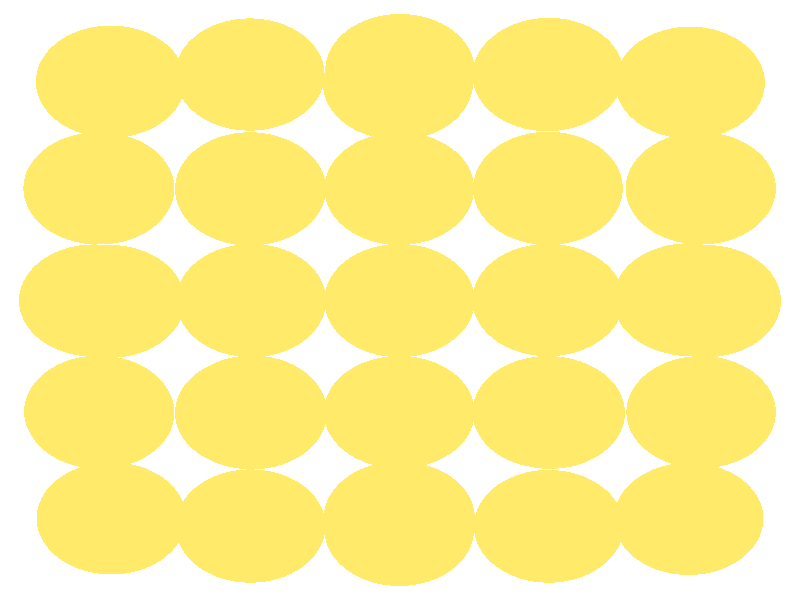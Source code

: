 #include "colors.inc"
#include "finish.inc"

global_settings {assumed_gamma 1 max_trace_level 6}
background {color White}
camera {orthographic
  right -10.92*x up 10.91*y
  direction 1.00*z
  location <0,0,50.00> look_at <0,0,0>}
light_source {<  2.00,   3.00,  40.00> color White
  area_light <0.70, 0, 0>, <0, 0.70, 0>, 3, 3
  adaptive 1 jitter}

#declare simple = finish {phong 0.7}
#declare pale = finish {ambient .5 diffuse .85 roughness .001 specular 0.200 }
#declare intermediate = finish {ambient 0.3 diffuse 0.6 specular 0.10 roughness 0.04 }
#declare vmd = finish {ambient .0 diffuse .65 phong 0.1 phong_size 40. specular 0.500 }
#declare jmol = finish {ambient .2 diffuse .6 specular 1 roughness .001 metallic}
#declare ase2 = finish {ambient 0.05 brilliance 3 diffuse 0.6 metallic specular 0.70 roughness 0.04 reflection 0.15}
#declare ase3 = finish {ambient .15 brilliance 2 diffuse .6 metallic specular 1. roughness .001 reflection .0}
#declare glass = finish {ambient .05 diffuse .3 specular 1. roughness .001}
#declare Rcell = 0.050;
#declare Rbond = 0.100;

#macro atom(LOC, R, COL, FIN)
  sphere{LOC, R texture{pigment{COL} finish{FIN}}}
#end
#macro constrain(LOC, R, COL, FIN)
union{torus{R, Rcell rotate 45*z texture{pigment{COL} finish{FIN}}}
      torus{R, Rcell rotate -45*z texture{pigment{COL} finish{FIN}}}
      translate LOC}
#end

atom(< -2.05,  -2.05,  -8.28>, 1.02, rgb <1.00, 0.82, 0.14>, ase3) // #0 
atom(< -2.04,  -4.12,  -6.20>, 1.02, rgb <1.00, 0.82, 0.14>, ase3) // #1 
atom(< -4.10,  -2.05,  -6.20>, 1.02, rgb <1.00, 0.82, 0.14>, ase3) // #2 
atom(< -3.94,  -3.97,  -4.16>, 1.02, rgb <1.00, 0.82, 0.14>, ase3) // #3 
atom(< -2.02,  -2.03,  -4.17>, 1.02, rgb <1.00, 0.82, 0.14>, ase3) // #4 
atom(< -2.04,  -4.10,  -2.12>, 1.02, rgb <1.00, 0.82, 0.14>, ase3) // #5 
atom(< -4.11,  -2.03,  -2.13>, 1.02, rgb <1.00, 0.82, 0.14>, ase3) // #6 
atom(< -2.02,  -2.06,  -0.06>, 1.02, rgb <1.00, 0.82, 0.14>, ase3) // #7 
atom(< -3.96,  -0.03,  -8.11>, 1.02, rgb <1.00, 0.82, 0.14>, ase3) // #8 
atom(< -2.05,   2.01,  -8.29>, 1.02, rgb <1.00, 0.82, 0.14>, ase3) // #9 
atom(< -2.03,  -0.00,  -6.19>, 1.02, rgb <1.00, 0.82, 0.14>, ase3) // #10 
atom(< -4.10,   2.03,  -6.20>, 1.02, rgb <1.00, 0.82, 0.14>, ase3) // #11 
atom(< -4.18,  -0.01,  -4.17>, 1.02, rgb <1.00, 0.82, 0.14>, ase3) // #12 
atom(< -2.03,   2.02,  -4.17>, 1.02, rgb <1.00, 0.82, 0.14>, ase3) // #13 
atom(< -2.03,  -0.02,  -2.13>, 1.02, rgb <1.00, 0.82, 0.14>, ase3) // #14 
atom(< -4.12,   2.03,  -2.13>, 1.02, rgb <1.00, 0.82, 0.14>, ase3) // #15 
atom(< -3.96,  -0.02,  -0.23>, 1.02, rgb <1.00, 0.82, 0.14>, ase3) // #16 
atom(< -2.05,   2.03,  -0.07>, 1.02, rgb <1.00, 0.82, 0.14>, ase3) // #17 
atom(< -2.05,   4.10,  -6.23>, 1.02, rgb <1.00, 0.82, 0.14>, ase3) // #18 
atom(< -3.95,   3.97,  -4.18>, 1.02, rgb <1.00, 0.82, 0.14>, ase3) // #19 
atom(< -2.05,   4.10,  -2.14>, 1.02, rgb <1.00, 0.82, 0.14>, ase3) // #20 
atom(< -0.02,  -3.96,  -8.13>, 1.02, rgb <1.00, 0.82, 0.14>, ase3) // #21 
atom(<  2.05,  -2.05,  -8.27>, 1.02, rgb <1.00, 0.82, 0.14>, ase3) // #22 
atom(<  2.03,  -4.12,  -6.21>, 1.02, rgb <1.00, 0.82, 0.14>, ase3) // #23 
atom(<  0.00,  -2.04,  -6.21>, 1.02, rgb <1.00, 0.82, 0.14>, ase3) // #24 
atom(< -0.01,  -4.18,  -4.17>, 1.02, rgb <1.00, 0.82, 0.14>, ase3) // #25 
atom(<  2.02,  -2.04,  -4.18>, 1.02, rgb <1.00, 0.82, 0.14>, ase3) // #26 
atom(<  2.03,  -4.11,  -2.13>, 1.02, rgb <1.00, 0.82, 0.14>, ase3) // #27 
atom(< -0.02,  -2.04,  -2.13>, 1.02, rgb <1.00, 0.82, 0.14>, ase3) // #28 
atom(<  0.00,  -3.96,  -0.22>, 1.02, rgb <1.00, 0.82, 0.14>, ase3) // #29 
atom(<  2.01,  -2.04,  -0.05>, 1.02, rgb <1.00, 0.82, 0.14>, ase3) // #30 
atom(< -0.01,  -0.02,  -8.35>, 1.02, rgb <1.00, 0.82, 0.14>, ase3) // #31 
atom(<  2.02,   2.02,  -8.30>, 1.02, rgb <1.00, 0.82, 0.14>, ase3) // #32 
atom(<  2.03,   0.00,  -6.21>, 1.02, rgb <1.00, 0.82, 0.14>, ase3) // #33 
atom(< -0.01,   2.02,  -6.22>, 1.02, rgb <1.00, 0.82, 0.14>, ase3) // #34 
atom(<  0.00,  -0.01,  -4.17>, 1.02, rgb <1.00, 0.82, 0.14>, ase3) // #35 
atom(<  2.02,   2.03,  -4.17>, 1.02, rgb <1.00, 0.82, 0.14>, ase3) // #36 
atom(<  2.01,  -0.00,  -2.15>, 1.02, rgb <1.00, 0.82, 0.14>, ase3) // #37 
atom(< -0.01,   2.03,  -2.14>, 1.02, rgb <1.00, 0.82, 0.14>, ase3) // #38 
atom(< -0.01,   0.00,   0.00>, 1.02, rgb <1.00, 0.82, 0.14>, ase3) // #39 
atom(<  2.02,   2.04,  -0.07>, 1.02, rgb <1.00, 0.82, 0.14>, ase3) // #40 
atom(< -0.03,   3.93,  -8.14>, 1.02, rgb <1.00, 0.82, 0.14>, ase3) // #41 
atom(<  2.01,   4.09,  -6.23>, 1.02, rgb <1.00, 0.82, 0.14>, ase3) // #42 
atom(<  0.00,   4.18,  -4.17>, 1.02, rgb <1.00, 0.82, 0.14>, ase3) // #43 
atom(<  2.03,   4.11,  -2.15>, 1.02, rgb <1.00, 0.82, 0.14>, ase3) // #44 
atom(< -0.02,   3.97,  -0.24>, 1.02, rgb <1.00, 0.82, 0.14>, ase3) // #45 
atom(<  4.11,  -2.04,  -6.20>, 1.02, rgb <1.00, 0.82, 0.14>, ase3) // #46 
atom(<  3.94,  -3.98,  -4.19>, 1.02, rgb <1.00, 0.82, 0.14>, ase3) // #47 
atom(<  4.11,  -2.04,  -2.13>, 1.02, rgb <1.00, 0.82, 0.14>, ase3) // #48 
atom(<  3.96,  -0.00,  -8.11>, 1.02, rgb <1.00, 0.82, 0.14>, ase3) // #49 
atom(<  4.11,   2.03,  -6.20>, 1.02, rgb <1.00, 0.82, 0.14>, ase3) // #50 
atom(<  4.18,  -0.02,  -4.17>, 1.02, rgb <1.00, 0.82, 0.14>, ase3) // #51 
atom(<  4.10,   2.03,  -2.13>, 1.02, rgb <1.00, 0.82, 0.14>, ase3) // #52 
atom(<  3.93,   0.01,  -0.21>, 1.02, rgb <1.00, 0.82, 0.14>, ase3) // #53 
atom(<  3.96,   3.95,  -4.20>, 1.02, rgb <1.00, 0.82, 0.14>, ase3) // #54 
